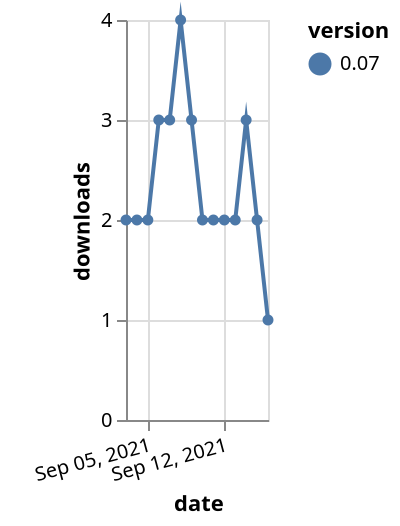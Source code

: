{"$schema": "https://vega.github.io/schema/vega-lite/v5.json", "description": "A simple bar chart with embedded data.", "data": {"values": [{"date": "2021-09-03", "total": 2991, "delta": 2, "version": "0.07"}, {"date": "2021-09-04", "total": 2993, "delta": 2, "version": "0.07"}, {"date": "2021-09-05", "total": 2995, "delta": 2, "version": "0.07"}, {"date": "2021-09-06", "total": 2998, "delta": 3, "version": "0.07"}, {"date": "2021-09-07", "total": 3001, "delta": 3, "version": "0.07"}, {"date": "2021-09-08", "total": 3005, "delta": 4, "version": "0.07"}, {"date": "2021-09-09", "total": 3008, "delta": 3, "version": "0.07"}, {"date": "2021-09-10", "total": 3010, "delta": 2, "version": "0.07"}, {"date": "2021-09-11", "total": 3012, "delta": 2, "version": "0.07"}, {"date": "2021-09-12", "total": 3014, "delta": 2, "version": "0.07"}, {"date": "2021-09-13", "total": 3016, "delta": 2, "version": "0.07"}, {"date": "2021-09-14", "total": 3019, "delta": 3, "version": "0.07"}, {"date": "2021-09-15", "total": 3021, "delta": 2, "version": "0.07"}, {"date": "2021-09-16", "total": 3022, "delta": 1, "version": "0.07"}]}, "width": "container", "mark": {"type": "line", "point": {"filled": true}}, "encoding": {"x": {"field": "date", "type": "temporal", "timeUnit": "yearmonthdate", "title": "date", "axis": {"labelAngle": -15}}, "y": {"field": "delta", "type": "quantitative", "title": "downloads"}, "color": {"field": "version", "type": "nominal"}, "tooltip": {"field": "delta"}}}
